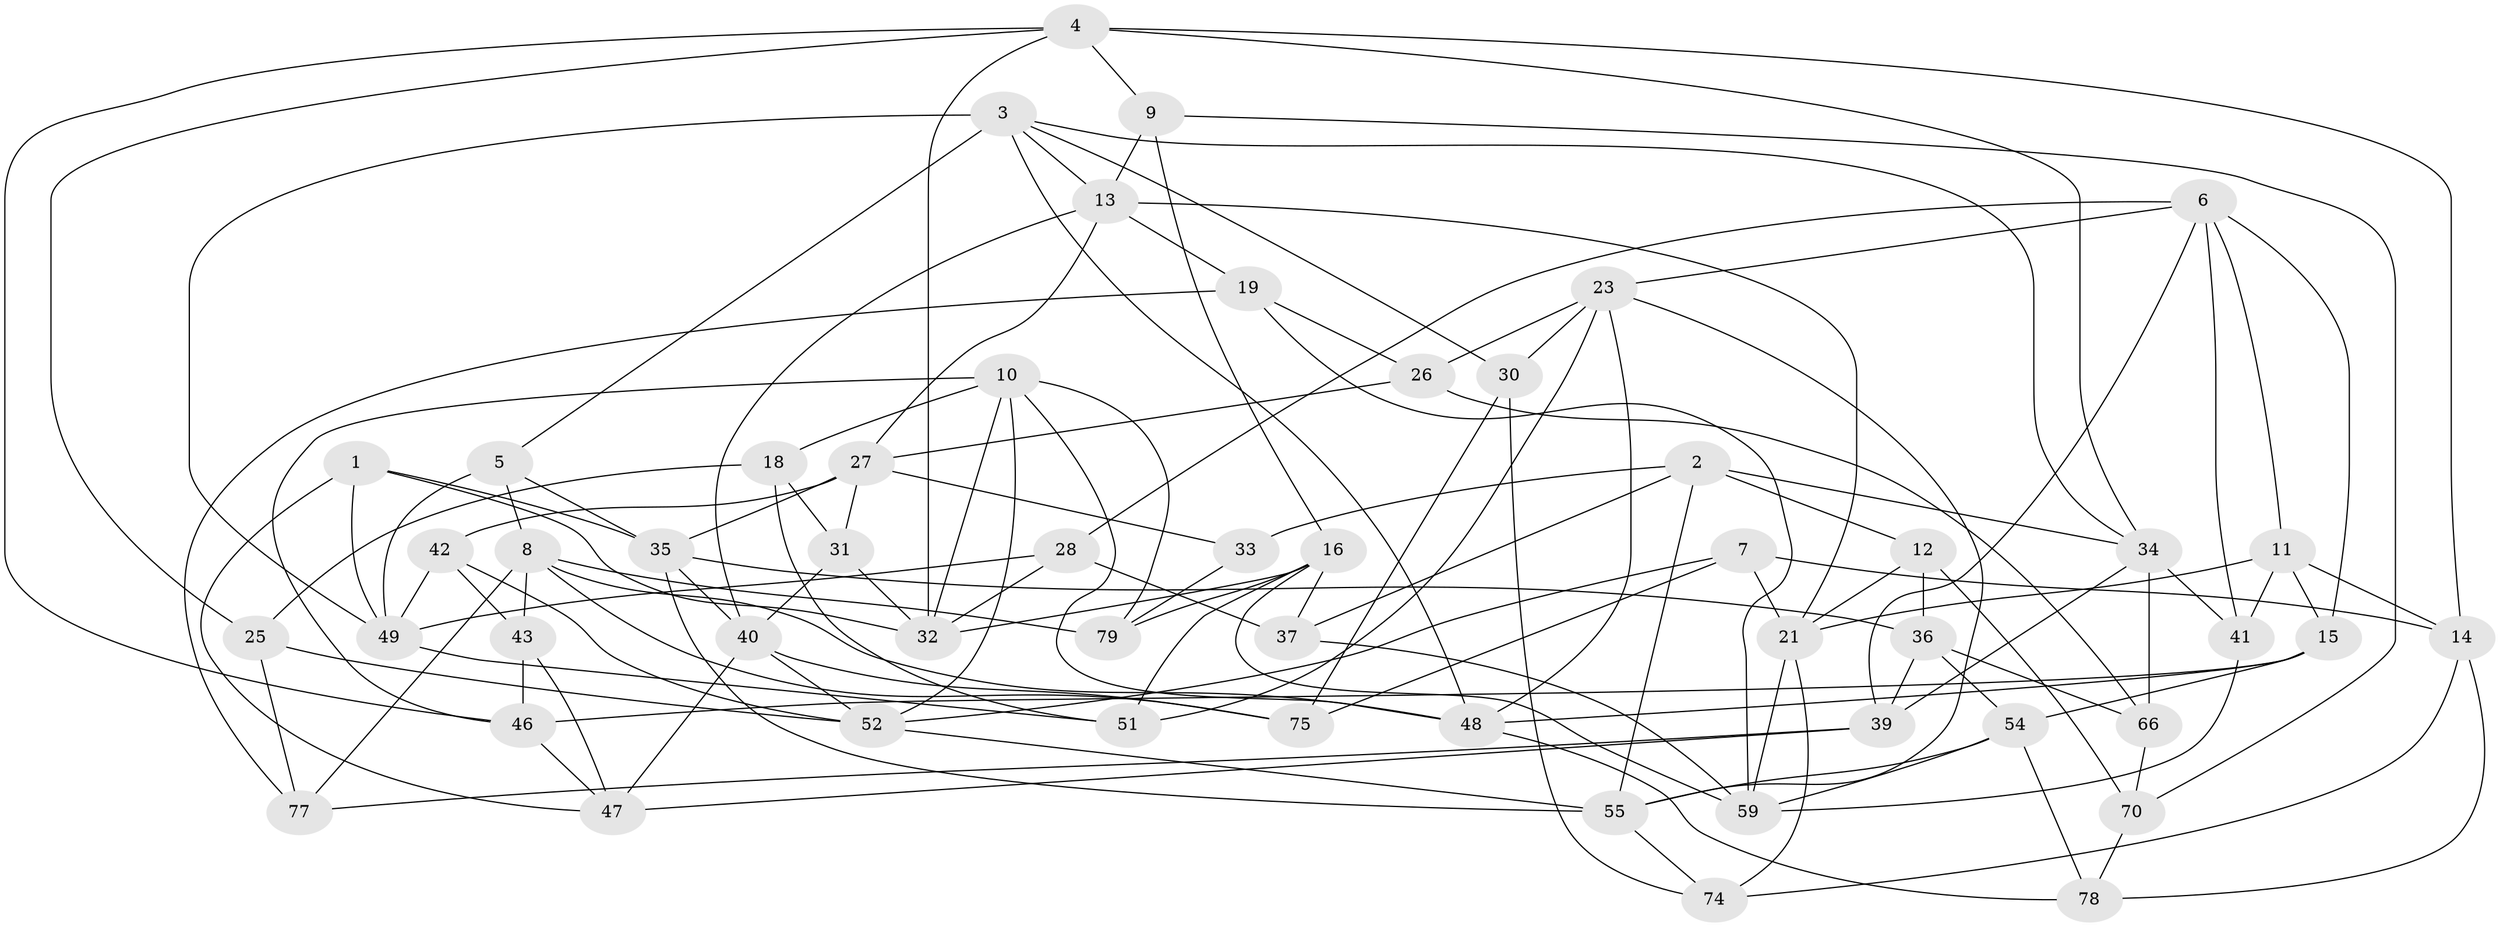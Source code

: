 // original degree distribution, {4: 1.0}
// Generated by graph-tools (version 1.1) at 2025/42/03/06/25 10:42:20]
// undirected, 53 vertices, 129 edges
graph export_dot {
graph [start="1"]
  node [color=gray90,style=filled];
  1;
  2 [super="+81"];
  3 [super="+62"];
  4 [super="+22"];
  5;
  6 [super="+69"];
  7;
  8 [super="+44"];
  9;
  10 [super="+60"];
  11 [super="+50"];
  12;
  13 [super="+17"];
  14 [super="+80"];
  15 [super="+20"];
  16 [super="+45"];
  18;
  19;
  21 [super="+24"];
  23 [super="+29"];
  25;
  26;
  27 [super="+56"];
  28;
  30;
  31;
  32 [super="+38"];
  33;
  34 [super="+53"];
  35 [super="+64"];
  36 [super="+57"];
  37;
  39 [super="+71"];
  40 [super="+63"];
  41;
  42;
  43;
  46 [super="+65"];
  47 [super="+72"];
  48 [super="+58"];
  49 [super="+67"];
  51;
  52 [super="+68"];
  54 [super="+61"];
  55 [super="+76"];
  59 [super="+73"];
  66;
  70;
  74;
  75;
  77;
  78;
  79;
  1 -- 32;
  1 -- 35;
  1 -- 49;
  1 -- 47;
  2 -- 34;
  2 -- 33 [weight=2];
  2 -- 55;
  2 -- 12;
  2 -- 37;
  3 -- 5;
  3 -- 49;
  3 -- 34;
  3 -- 13;
  3 -- 30;
  3 -- 48;
  4 -- 25;
  4 -- 14;
  4 -- 46;
  4 -- 32;
  4 -- 9;
  4 -- 34;
  5 -- 8;
  5 -- 49;
  5 -- 35;
  6 -- 41;
  6 -- 28;
  6 -- 15;
  6 -- 11;
  6 -- 23;
  6 -- 39;
  7 -- 75;
  7 -- 52;
  7 -- 14;
  7 -- 21;
  8 -- 79;
  8 -- 75;
  8 -- 43;
  8 -- 77;
  8 -- 48;
  9 -- 70;
  9 -- 13;
  9 -- 16;
  10 -- 32;
  10 -- 18;
  10 -- 79;
  10 -- 52;
  10 -- 48;
  10 -- 46;
  11 -- 14 [weight=2];
  11 -- 41;
  11 -- 15;
  11 -- 21;
  12 -- 21;
  12 -- 70;
  12 -- 36;
  13 -- 19;
  13 -- 27;
  13 -- 21;
  13 -- 40;
  14 -- 74;
  14 -- 78;
  15 -- 48;
  15 -- 46 [weight=2];
  15 -- 54;
  16 -- 51;
  16 -- 79;
  16 -- 37;
  16 -- 32;
  16 -- 59;
  18 -- 31;
  18 -- 51;
  18 -- 25;
  19 -- 26;
  19 -- 77;
  19 -- 59;
  21 -- 74;
  21 -- 59;
  23 -- 26;
  23 -- 51;
  23 -- 48;
  23 -- 30;
  23 -- 55;
  25 -- 77;
  25 -- 52;
  26 -- 66;
  26 -- 27;
  27 -- 31;
  27 -- 35;
  27 -- 33;
  27 -- 42;
  28 -- 32;
  28 -- 37;
  28 -- 49;
  30 -- 74;
  30 -- 75;
  31 -- 40;
  31 -- 32;
  33 -- 79;
  34 -- 41;
  34 -- 66;
  34 -- 39;
  35 -- 40;
  35 -- 36;
  35 -- 55;
  36 -- 39;
  36 -- 54 [weight=2];
  36 -- 66;
  37 -- 59;
  39 -- 77;
  39 -- 47 [weight=2];
  40 -- 52;
  40 -- 75;
  40 -- 47;
  41 -- 59;
  42 -- 52;
  42 -- 43;
  42 -- 49;
  43 -- 47;
  43 -- 46;
  46 -- 47;
  48 -- 78;
  49 -- 51;
  52 -- 55;
  54 -- 55;
  54 -- 78;
  54 -- 59;
  55 -- 74;
  66 -- 70;
  70 -- 78;
}
